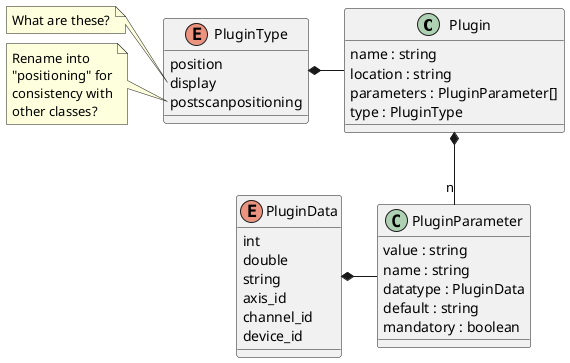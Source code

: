 @startuml
'https://plantuml.com/class-diagram


class Plugin {
     name : string
     location : string
     parameters : PluginParameter[]
     type : PluginType
}

Plugin *-- "n" PluginParameter
PluginType *- Plugin

enum PluginType {
    position
    display
    postscanpositioning
}
note left of PluginType::display
    What are these?
end note
note left of PluginType::postscanpositioning
    Rename into
    "positioning" for
    consistency with
    other classes?
end note

enum PluginData {
    int
    double
    string
    axis_id
    channel_id
    device_id
}

class PluginParameter {
     value : string
     name : string
     datatype : PluginData
     default : string
     mandatory : boolean
}
PluginData *- PluginParameter

@enduml